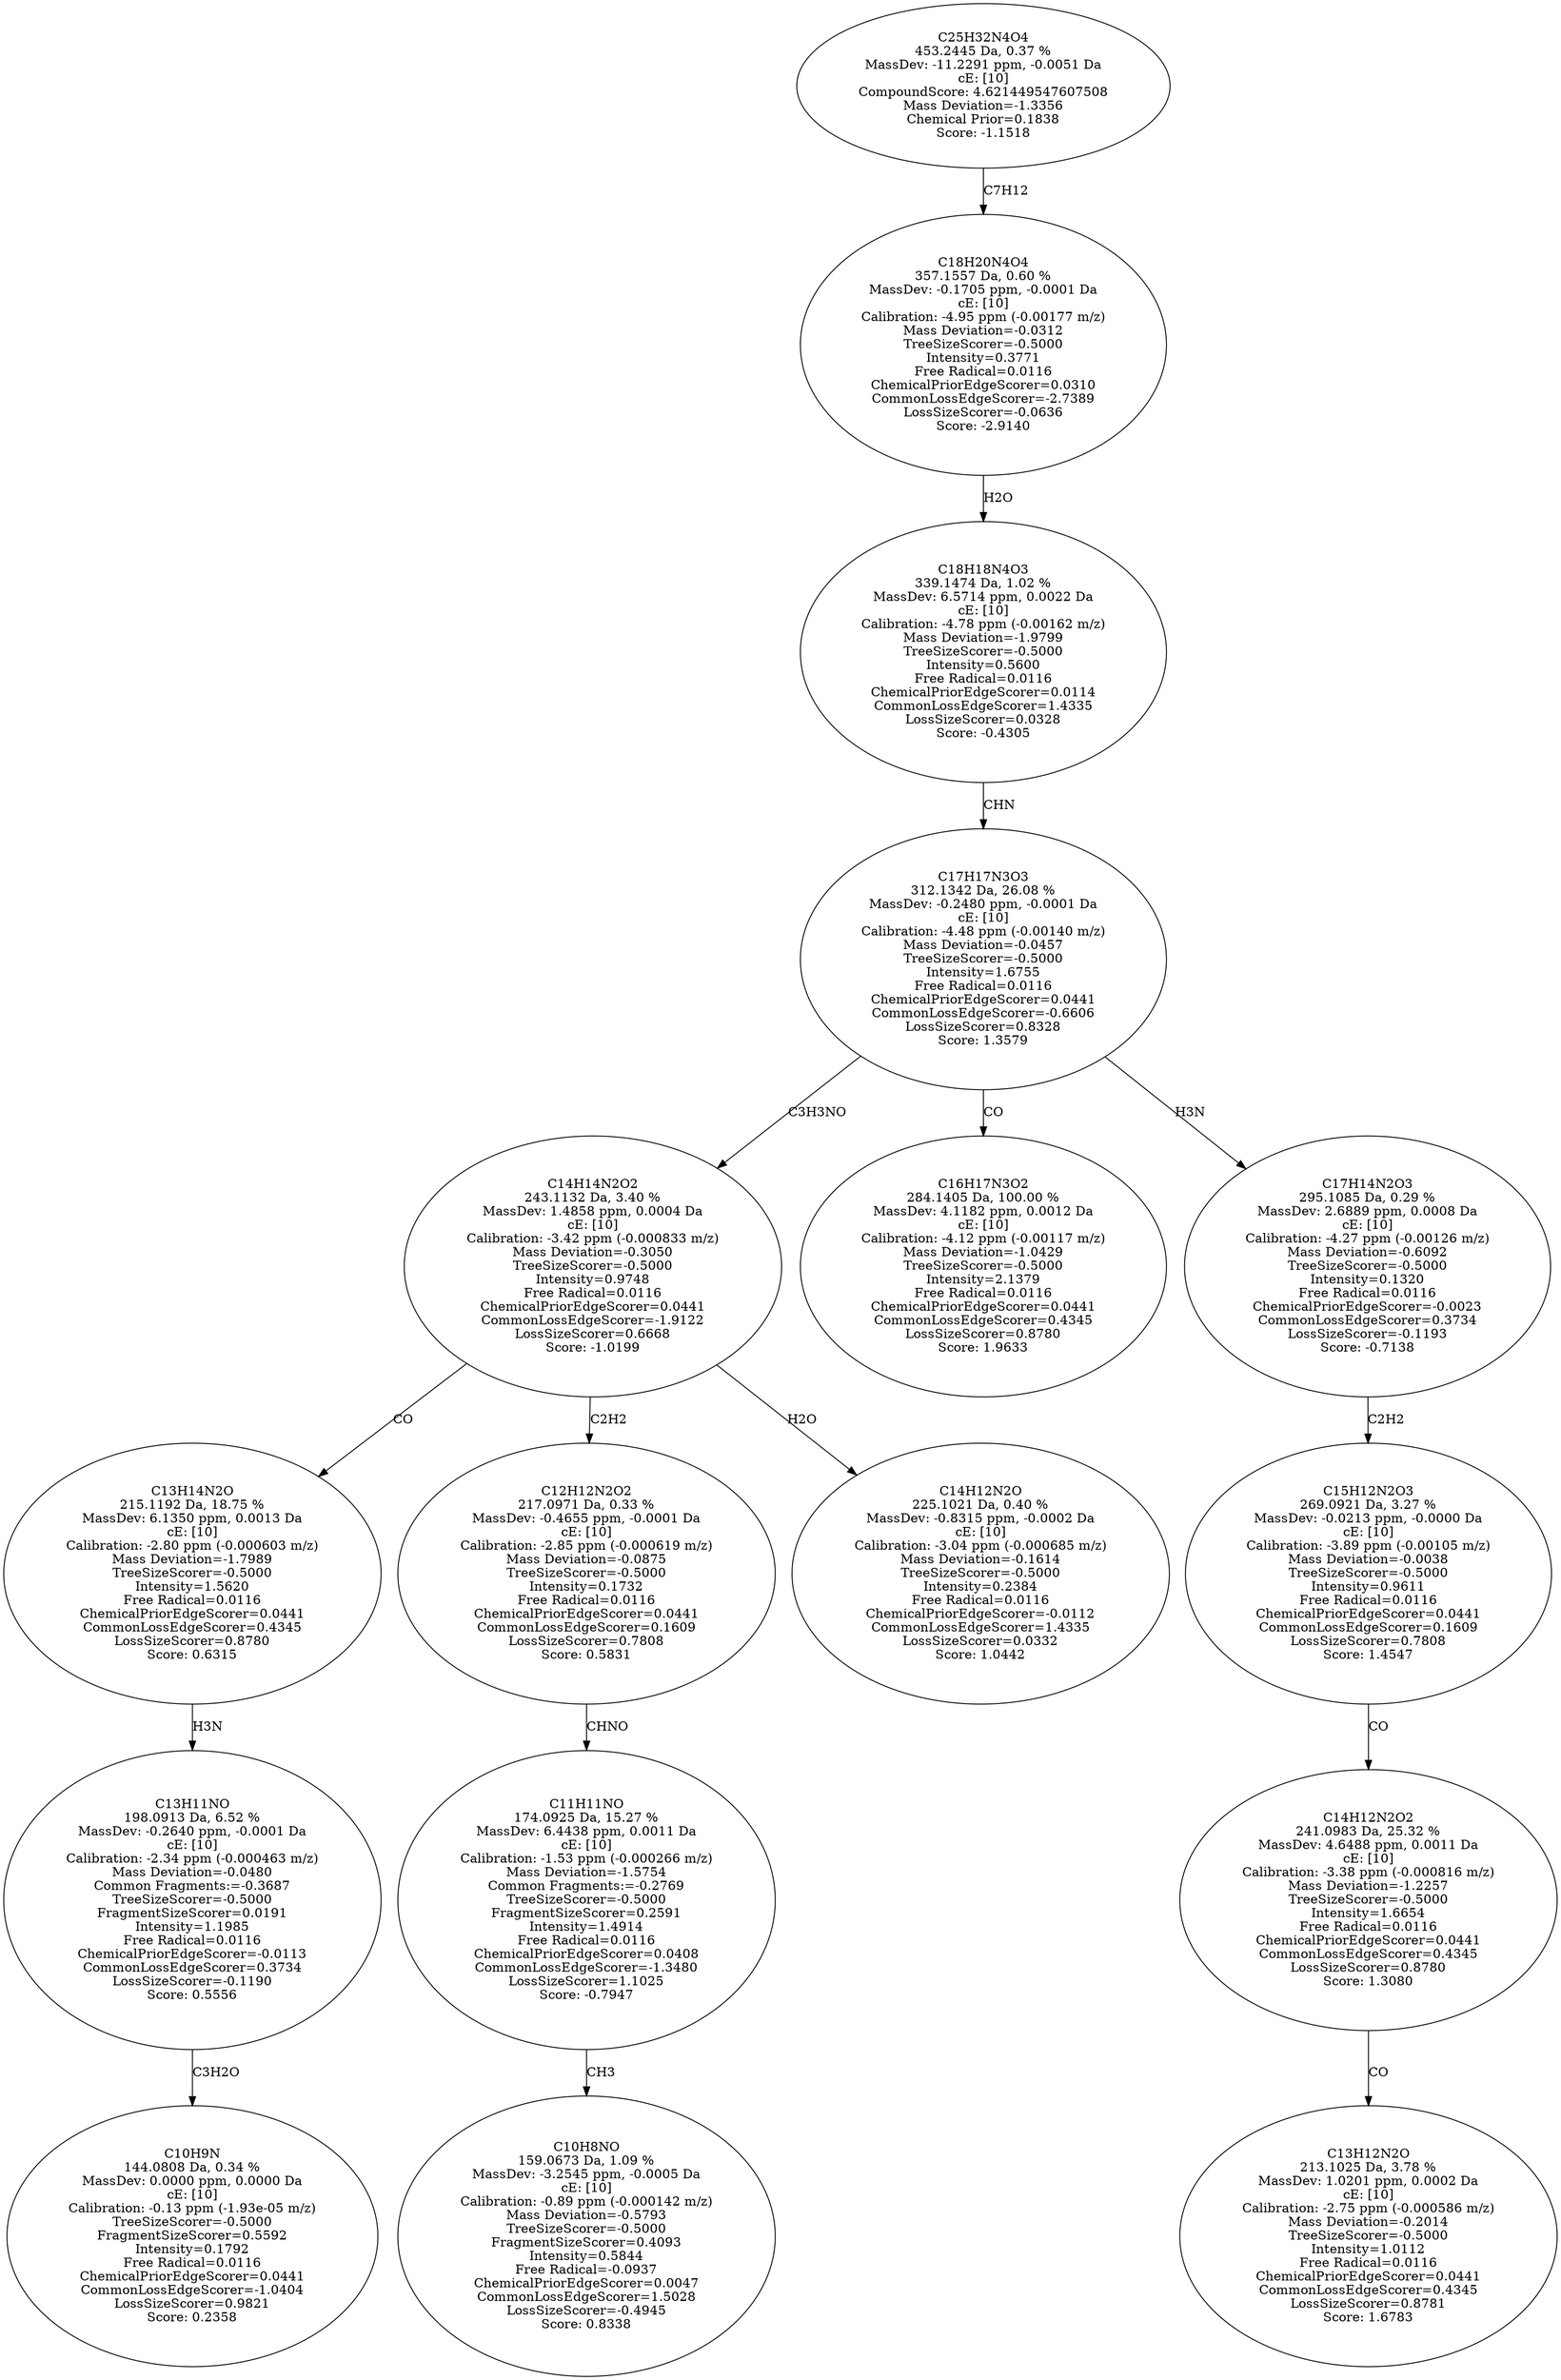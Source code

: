 strict digraph {
v1 [label="C10H9N\n144.0808 Da, 0.34 %\nMassDev: 0.0000 ppm, 0.0000 Da\ncE: [10]\nCalibration: -0.13 ppm (-1.93e-05 m/z)\nTreeSizeScorer=-0.5000\nFragmentSizeScorer=0.5592\nIntensity=0.1792\nFree Radical=0.0116\nChemicalPriorEdgeScorer=0.0441\nCommonLossEdgeScorer=-1.0404\nLossSizeScorer=0.9821\nScore: 0.2358"];
v2 [label="C13H11NO\n198.0913 Da, 6.52 %\nMassDev: -0.2640 ppm, -0.0001 Da\ncE: [10]\nCalibration: -2.34 ppm (-0.000463 m/z)\nMass Deviation=-0.0480\nCommon Fragments:=-0.3687\nTreeSizeScorer=-0.5000\nFragmentSizeScorer=0.0191\nIntensity=1.1985\nFree Radical=0.0116\nChemicalPriorEdgeScorer=-0.0113\nCommonLossEdgeScorer=0.3734\nLossSizeScorer=-0.1190\nScore: 0.5556"];
v3 [label="C13H14N2O\n215.1192 Da, 18.75 %\nMassDev: 6.1350 ppm, 0.0013 Da\ncE: [10]\nCalibration: -2.80 ppm (-0.000603 m/z)\nMass Deviation=-1.7989\nTreeSizeScorer=-0.5000\nIntensity=1.5620\nFree Radical=0.0116\nChemicalPriorEdgeScorer=0.0441\nCommonLossEdgeScorer=0.4345\nLossSizeScorer=0.8780\nScore: 0.6315"];
v4 [label="C10H8NO\n159.0673 Da, 1.09 %\nMassDev: -3.2545 ppm, -0.0005 Da\ncE: [10]\nCalibration: -0.89 ppm (-0.000142 m/z)\nMass Deviation=-0.5793\nTreeSizeScorer=-0.5000\nFragmentSizeScorer=0.4093\nIntensity=0.5844\nFree Radical=-0.0937\nChemicalPriorEdgeScorer=0.0047\nCommonLossEdgeScorer=1.5028\nLossSizeScorer=-0.4945\nScore: 0.8338"];
v5 [label="C11H11NO\n174.0925 Da, 15.27 %\nMassDev: 6.4438 ppm, 0.0011 Da\ncE: [10]\nCalibration: -1.53 ppm (-0.000266 m/z)\nMass Deviation=-1.5754\nCommon Fragments:=-0.2769\nTreeSizeScorer=-0.5000\nFragmentSizeScorer=0.2591\nIntensity=1.4914\nFree Radical=0.0116\nChemicalPriorEdgeScorer=0.0408\nCommonLossEdgeScorer=-1.3480\nLossSizeScorer=1.1025\nScore: -0.7947"];
v6 [label="C12H12N2O2\n217.0971 Da, 0.33 %\nMassDev: -0.4655 ppm, -0.0001 Da\ncE: [10]\nCalibration: -2.85 ppm (-0.000619 m/z)\nMass Deviation=-0.0875\nTreeSizeScorer=-0.5000\nIntensity=0.1732\nFree Radical=0.0116\nChemicalPriorEdgeScorer=0.0441\nCommonLossEdgeScorer=0.1609\nLossSizeScorer=0.7808\nScore: 0.5831"];
v7 [label="C14H12N2O\n225.1021 Da, 0.40 %\nMassDev: -0.8315 ppm, -0.0002 Da\ncE: [10]\nCalibration: -3.04 ppm (-0.000685 m/z)\nMass Deviation=-0.1614\nTreeSizeScorer=-0.5000\nIntensity=0.2384\nFree Radical=0.0116\nChemicalPriorEdgeScorer=-0.0112\nCommonLossEdgeScorer=1.4335\nLossSizeScorer=0.0332\nScore: 1.0442"];
v8 [label="C14H14N2O2\n243.1132 Da, 3.40 %\nMassDev: 1.4858 ppm, 0.0004 Da\ncE: [10]\nCalibration: -3.42 ppm (-0.000833 m/z)\nMass Deviation=-0.3050\nTreeSizeScorer=-0.5000\nIntensity=0.9748\nFree Radical=0.0116\nChemicalPriorEdgeScorer=0.0441\nCommonLossEdgeScorer=-1.9122\nLossSizeScorer=0.6668\nScore: -1.0199"];
v9 [label="C16H17N3O2\n284.1405 Da, 100.00 %\nMassDev: 4.1182 ppm, 0.0012 Da\ncE: [10]\nCalibration: -4.12 ppm (-0.00117 m/z)\nMass Deviation=-1.0429\nTreeSizeScorer=-0.5000\nIntensity=2.1379\nFree Radical=0.0116\nChemicalPriorEdgeScorer=0.0441\nCommonLossEdgeScorer=0.4345\nLossSizeScorer=0.8780\nScore: 1.9633"];
v10 [label="C13H12N2O\n213.1025 Da, 3.78 %\nMassDev: 1.0201 ppm, 0.0002 Da\ncE: [10]\nCalibration: -2.75 ppm (-0.000586 m/z)\nMass Deviation=-0.2014\nTreeSizeScorer=-0.5000\nIntensity=1.0112\nFree Radical=0.0116\nChemicalPriorEdgeScorer=0.0441\nCommonLossEdgeScorer=0.4345\nLossSizeScorer=0.8781\nScore: 1.6783"];
v11 [label="C14H12N2O2\n241.0983 Da, 25.32 %\nMassDev: 4.6488 ppm, 0.0011 Da\ncE: [10]\nCalibration: -3.38 ppm (-0.000816 m/z)\nMass Deviation=-1.2257\nTreeSizeScorer=-0.5000\nIntensity=1.6654\nFree Radical=0.0116\nChemicalPriorEdgeScorer=0.0441\nCommonLossEdgeScorer=0.4345\nLossSizeScorer=0.8780\nScore: 1.3080"];
v12 [label="C15H12N2O3\n269.0921 Da, 3.27 %\nMassDev: -0.0213 ppm, -0.0000 Da\ncE: [10]\nCalibration: -3.89 ppm (-0.00105 m/z)\nMass Deviation=-0.0038\nTreeSizeScorer=-0.5000\nIntensity=0.9611\nFree Radical=0.0116\nChemicalPriorEdgeScorer=0.0441\nCommonLossEdgeScorer=0.1609\nLossSizeScorer=0.7808\nScore: 1.4547"];
v13 [label="C17H14N2O3\n295.1085 Da, 0.29 %\nMassDev: 2.6889 ppm, 0.0008 Da\ncE: [10]\nCalibration: -4.27 ppm (-0.00126 m/z)\nMass Deviation=-0.6092\nTreeSizeScorer=-0.5000\nIntensity=0.1320\nFree Radical=0.0116\nChemicalPriorEdgeScorer=-0.0023\nCommonLossEdgeScorer=0.3734\nLossSizeScorer=-0.1193\nScore: -0.7138"];
v14 [label="C17H17N3O3\n312.1342 Da, 26.08 %\nMassDev: -0.2480 ppm, -0.0001 Da\ncE: [10]\nCalibration: -4.48 ppm (-0.00140 m/z)\nMass Deviation=-0.0457\nTreeSizeScorer=-0.5000\nIntensity=1.6755\nFree Radical=0.0116\nChemicalPriorEdgeScorer=0.0441\nCommonLossEdgeScorer=-0.6606\nLossSizeScorer=0.8328\nScore: 1.3579"];
v15 [label="C18H18N4O3\n339.1474 Da, 1.02 %\nMassDev: 6.5714 ppm, 0.0022 Da\ncE: [10]\nCalibration: -4.78 ppm (-0.00162 m/z)\nMass Deviation=-1.9799\nTreeSizeScorer=-0.5000\nIntensity=0.5600\nFree Radical=0.0116\nChemicalPriorEdgeScorer=0.0114\nCommonLossEdgeScorer=1.4335\nLossSizeScorer=0.0328\nScore: -0.4305"];
v16 [label="C18H20N4O4\n357.1557 Da, 0.60 %\nMassDev: -0.1705 ppm, -0.0001 Da\ncE: [10]\nCalibration: -4.95 ppm (-0.00177 m/z)\nMass Deviation=-0.0312\nTreeSizeScorer=-0.5000\nIntensity=0.3771\nFree Radical=0.0116\nChemicalPriorEdgeScorer=0.0310\nCommonLossEdgeScorer=-2.7389\nLossSizeScorer=-0.0636\nScore: -2.9140"];
v17 [label="C25H32N4O4\n453.2445 Da, 0.37 %\nMassDev: -11.2291 ppm, -0.0051 Da\ncE: [10]\nCompoundScore: 4.621449547607508\nMass Deviation=-1.3356\nChemical Prior=0.1838\nScore: -1.1518"];
v2 -> v1 [label="C3H2O"];
v3 -> v2 [label="H3N"];
v8 -> v3 [label="CO"];
v5 -> v4 [label="CH3"];
v6 -> v5 [label="CHNO"];
v8 -> v6 [label="C2H2"];
v8 -> v7 [label="H2O"];
v14 -> v8 [label="C3H3NO"];
v14 -> v9 [label="CO"];
v11 -> v10 [label="CO"];
v12 -> v11 [label="CO"];
v13 -> v12 [label="C2H2"];
v14 -> v13 [label="H3N"];
v15 -> v14 [label="CHN"];
v16 -> v15 [label="H2O"];
v17 -> v16 [label="C7H12"];
}